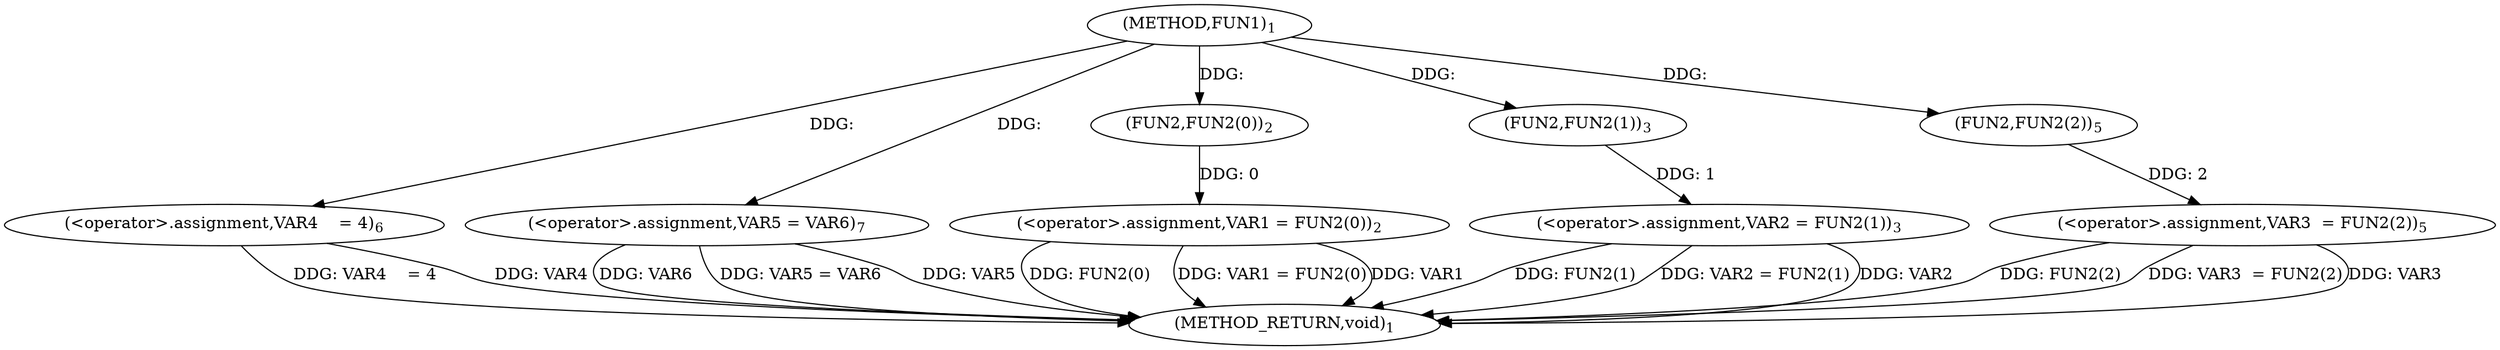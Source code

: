 digraph "FUN1" {  
"9" [label = <(METHOD,FUN1)<SUB>1</SUB>> ]
"29" [label = <(METHOD_RETURN,void)<SUB>1</SUB>> ]
"11" [label = <(&lt;operator&gt;.assignment,VAR1 = FUN2(0))<SUB>2</SUB>> ]
"15" [label = <(&lt;operator&gt;.assignment,VAR2 = FUN2(1))<SUB>3</SUB>> ]
"19" [label = <(&lt;operator&gt;.assignment,VAR3  = FUN2(2))<SUB>5</SUB>> ]
"23" [label = <(&lt;operator&gt;.assignment,VAR4    = 4)<SUB>6</SUB>> ]
"26" [label = <(&lt;operator&gt;.assignment,VAR5 = VAR6)<SUB>7</SUB>> ]
"13" [label = <(FUN2,FUN2(0))<SUB>2</SUB>> ]
"17" [label = <(FUN2,FUN2(1))<SUB>3</SUB>> ]
"21" [label = <(FUN2,FUN2(2))<SUB>5</SUB>> ]
  "11" -> "29"  [ label = "DDG: FUN2(0)"] 
  "11" -> "29"  [ label = "DDG: VAR1 = FUN2(0)"] 
  "15" -> "29"  [ label = "DDG: FUN2(1)"] 
  "15" -> "29"  [ label = "DDG: VAR2 = FUN2(1)"] 
  "19" -> "29"  [ label = "DDG: FUN2(2)"] 
  "19" -> "29"  [ label = "DDG: VAR3  = FUN2(2)"] 
  "23" -> "29"  [ label = "DDG: VAR4    = 4"] 
  "26" -> "29"  [ label = "DDG: VAR6"] 
  "26" -> "29"  [ label = "DDG: VAR5 = VAR6"] 
  "11" -> "29"  [ label = "DDG: VAR1"] 
  "19" -> "29"  [ label = "DDG: VAR3"] 
  "15" -> "29"  [ label = "DDG: VAR2"] 
  "23" -> "29"  [ label = "DDG: VAR4"] 
  "26" -> "29"  [ label = "DDG: VAR5"] 
  "13" -> "11"  [ label = "DDG: 0"] 
  "17" -> "15"  [ label = "DDG: 1"] 
  "21" -> "19"  [ label = "DDG: 2"] 
  "9" -> "23"  [ label = "DDG: "] 
  "9" -> "26"  [ label = "DDG: "] 
  "9" -> "13"  [ label = "DDG: "] 
  "9" -> "17"  [ label = "DDG: "] 
  "9" -> "21"  [ label = "DDG: "] 
}
